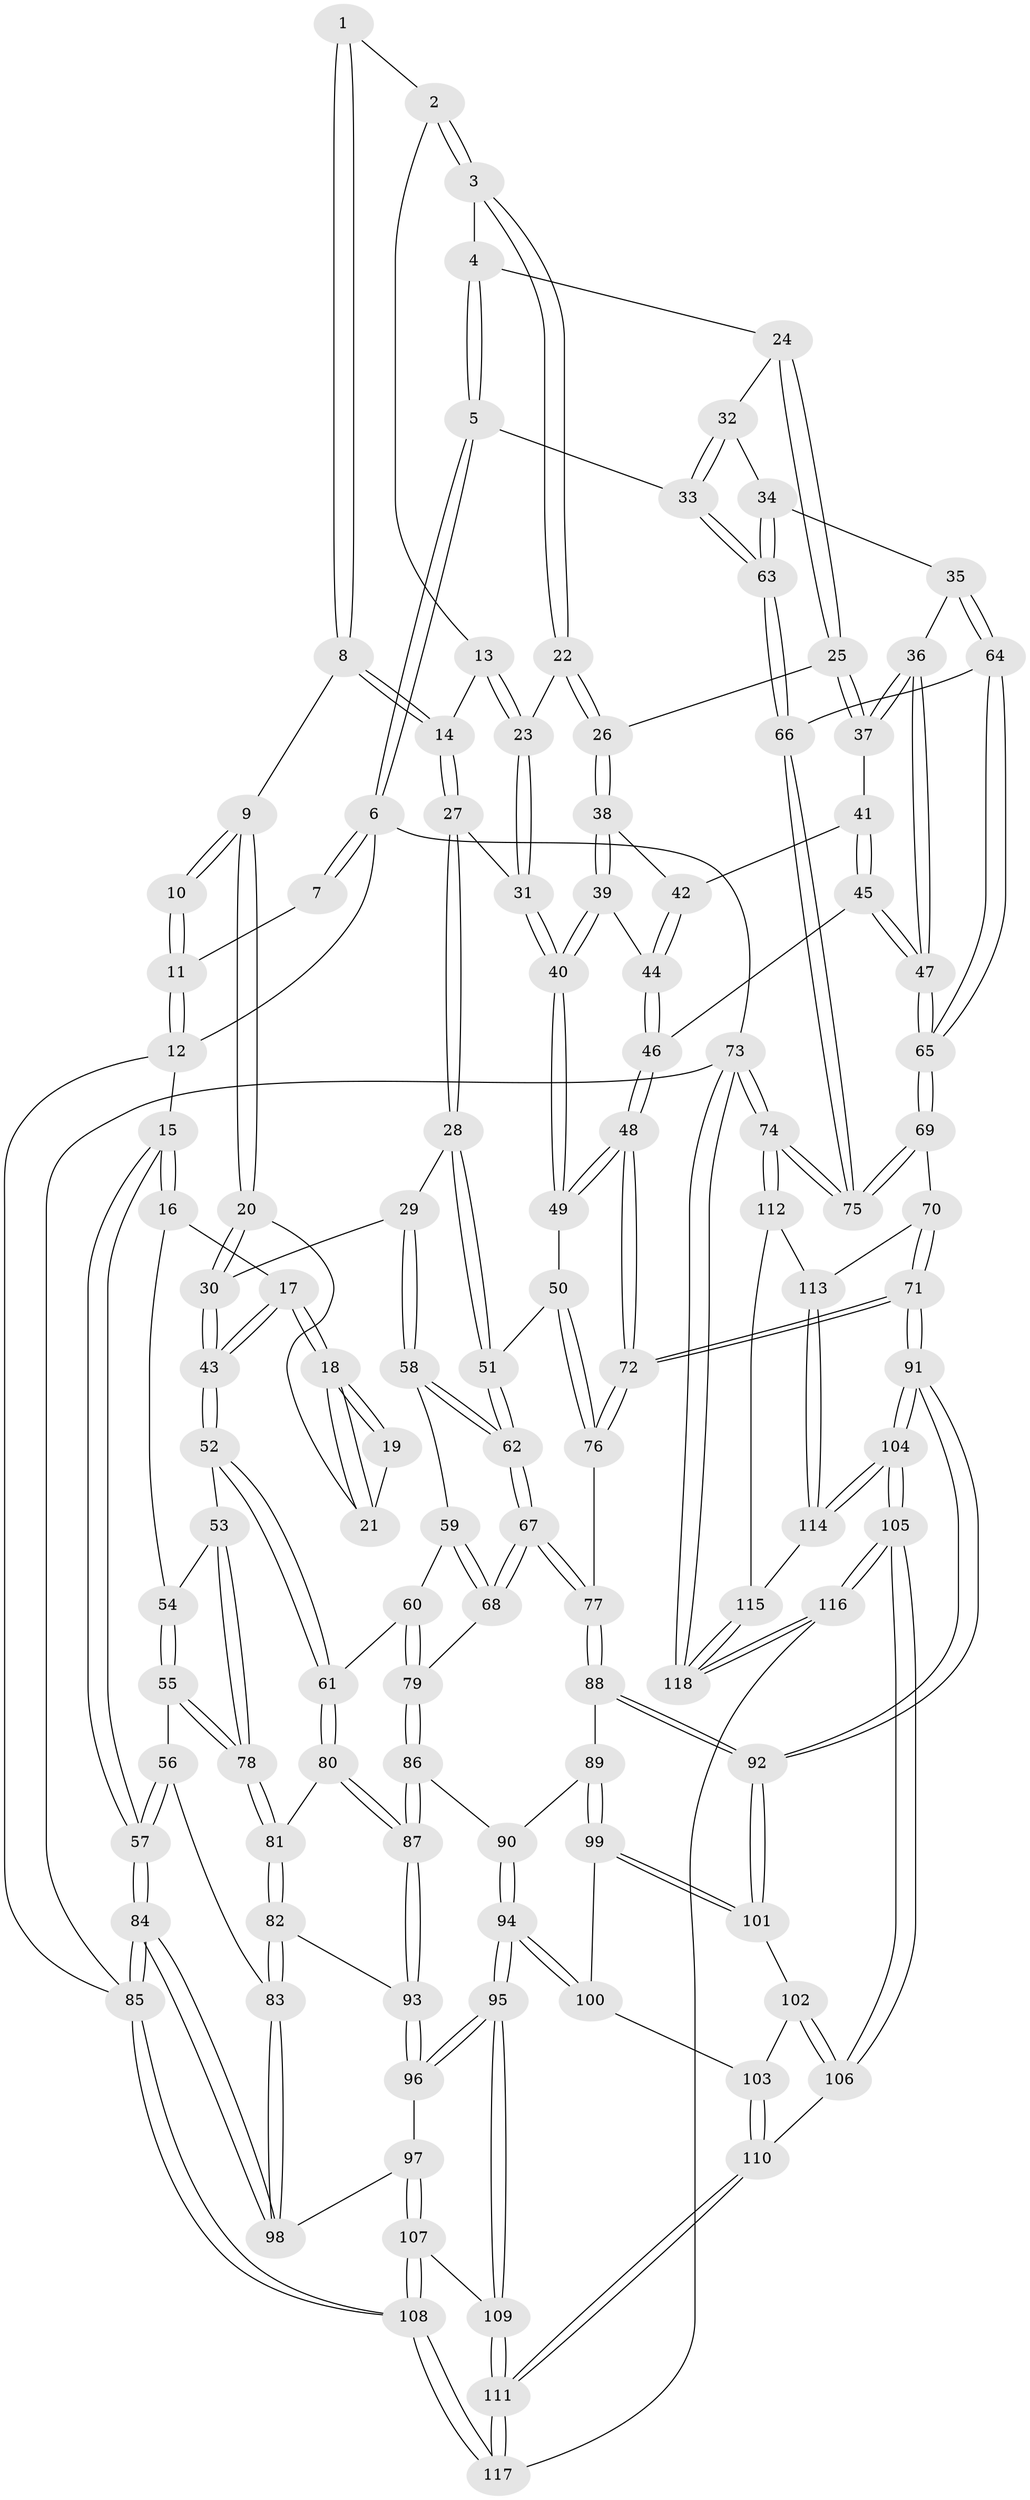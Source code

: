 // coarse degree distribution, {3: 0.3125, 5: 0.14583333333333334, 4: 0.5208333333333334, 2: 0.020833333333333332}
// Generated by graph-tools (version 1.1) at 2025/38/03/04/25 23:38:35]
// undirected, 118 vertices, 292 edges
graph export_dot {
  node [color=gray90,style=filled];
  1 [pos="+0.6306247297236367+0.033685572907603"];
  2 [pos="+0.6891516213470539+0.10702376520875474"];
  3 [pos="+0.7734704905534309+0.13968264315490755"];
  4 [pos="+0.8627579698935377+0.09412650604694907"];
  5 [pos="+1+0"];
  6 [pos="+1+0"];
  7 [pos="+0.5725872156918882+0"];
  8 [pos="+0.4741263863887715+0.18281839883180523"];
  9 [pos="+0.40737673441061056+0.12198140730043394"];
  10 [pos="+0.34946202321080855+0.023496825879944103"];
  11 [pos="+0.32029962869173917+0"];
  12 [pos="+0+0"];
  13 [pos="+0.5824304545368617+0.19682505396871885"];
  14 [pos="+0.4803029273813863+0.1932254337766635"];
  15 [pos="+0+0.17387912661264332"];
  16 [pos="+0+0.2786188659802322"];
  17 [pos="+0+0.28053530375327757"];
  18 [pos="+0.09209212030604204+0.2781308135411294"];
  19 [pos="+0.28836501334590037+0.10545855403569364"];
  20 [pos="+0.2677007844879903+0.32881331135081376"];
  21 [pos="+0.26033588098836447+0.3252042711338255"];
  22 [pos="+0.7358850481581876+0.285321238335768"];
  23 [pos="+0.6862295270651354+0.30061118942695525"];
  24 [pos="+0.8868934993800457+0.3014137312092821"];
  25 [pos="+0.828806881724716+0.347459912163097"];
  26 [pos="+0.7740645802947895+0.3182295445771414"];
  27 [pos="+0.4700298399876613+0.37249244861672426"];
  28 [pos="+0.45606216352582046+0.3809958360913623"];
  29 [pos="+0.40004380595841826+0.4021243247792235"];
  30 [pos="+0.30835587770630696+0.3712312030484855"];
  31 [pos="+0.5860082583051688+0.40136598164447607"];
  32 [pos="+0.9402600445337591+0.29454242533052755"];
  33 [pos="+1+0.19129863113578474"];
  34 [pos="+0.9278335031094846+0.45481370618567896"];
  35 [pos="+0.9091252356397392+0.4597744947064289"];
  36 [pos="+0.8963773224840305+0.45660868931713955"];
  37 [pos="+0.855635041654127+0.417643288659149"];
  38 [pos="+0.7289141736001097+0.4302815838392578"];
  39 [pos="+0.6663425870972512+0.43781981349015686"];
  40 [pos="+0.5975128528257233+0.420337087892127"];
  41 [pos="+0.7714495598175045+0.45676586026830407"];
  42 [pos="+0.7651734111977511+0.45704720480435185"];
  43 [pos="+0.2111802468054708+0.4964577998903192"];
  44 [pos="+0.7274409130437692+0.4959840045930686"];
  45 [pos="+0.7849641614363331+0.5445497367651951"];
  46 [pos="+0.7255387494368173+0.5427406718023771"];
  47 [pos="+0.8119310959878226+0.5541184721275141"];
  48 [pos="+0.6681556059241655+0.5822571373716613"];
  49 [pos="+0.6132234891734176+0.5382326237020962"];
  50 [pos="+0.5925676658356834+0.5503820642749421"];
  51 [pos="+0.5083501418829539+0.5632523374152985"];
  52 [pos="+0.20450639646771085+0.5497154937086324"];
  53 [pos="+0.1762225785496686+0.5493160177478181"];
  54 [pos="+0.04774131318405985+0.4417525855827667"];
  55 [pos="+0.060485889624802454+0.5817537217282931"];
  56 [pos="+0.048734308445570904+0.5863216898968967"];
  57 [pos="+0+0.6135551990488638"];
  58 [pos="+0.39102135650605135+0.44826997505990523"];
  59 [pos="+0.3727055561894143+0.4951454067589579"];
  60 [pos="+0.24565258841726825+0.561428585547819"];
  61 [pos="+0.2155155334361236+0.5631265596769165"];
  62 [pos="+0.4818071227950783+0.58905270702976"];
  63 [pos="+1+0.39663265655263086"];
  64 [pos="+0.9374974845504757+0.6085286794900419"];
  65 [pos="+0.8481539618402572+0.7164244202457332"];
  66 [pos="+1+0.573149541864873"];
  67 [pos="+0.4542056787421637+0.6492765380848967"];
  68 [pos="+0.38453774786351097+0.6286386046756334"];
  69 [pos="+0.8466025793455928+0.7215127078546727"];
  70 [pos="+0.813546811794162+0.7605139853159204"];
  71 [pos="+0.7101030895396667+0.771818597085011"];
  72 [pos="+0.7062408159674795+0.7628864368957856"];
  73 [pos="+1+1"];
  74 [pos="+1+1"];
  75 [pos="+1+0.7285161371646041"];
  76 [pos="+0.5500937239939733+0.6416504496288935"];
  77 [pos="+0.4544750171529478+0.6496263534596342"];
  78 [pos="+0.07826113549105823+0.5877848394720045"];
  79 [pos="+0.3795078173962534+0.6308136524105232"];
  80 [pos="+0.21409961124263865+0.6736075137588048"];
  81 [pos="+0.10085320881045562+0.6444902216345861"];
  82 [pos="+0.05767436563201099+0.7259897767536577"];
  83 [pos="+0.025295027726217084+0.7488121013429035"];
  84 [pos="+0+0.7445950658502547"];
  85 [pos="+0+1"];
  86 [pos="+0.32179254624226844+0.6872899947627651"];
  87 [pos="+0.22543118338440782+0.7046174741525258"];
  88 [pos="+0.4552966794359574+0.653293814545317"];
  89 [pos="+0.38657085127079105+0.7672150971683324"];
  90 [pos="+0.3645038823920447+0.7587654014295719"];
  91 [pos="+0.6352575219083021+0.8455995130790642"];
  92 [pos="+0.5362897741276352+0.805591421078857"];
  93 [pos="+0.22502920504497434+0.705670632499317"];
  94 [pos="+0.26307546710568325+0.841134514329691"];
  95 [pos="+0.24567378744166213+0.8476301153181783"];
  96 [pos="+0.22037106263495806+0.8185773414120904"];
  97 [pos="+0.08740492787620482+0.8358608692643001"];
  98 [pos="+0.010808150517820407+0.763306529272185"];
  99 [pos="+0.4164603149949036+0.8042957130103426"];
  100 [pos="+0.3859101650030802+0.8340795365994361"];
  101 [pos="+0.4903237072350325+0.8134492379139494"];
  102 [pos="+0.4567536770047182+0.8561579846209765"];
  103 [pos="+0.3864586559240124+0.895098730599045"];
  104 [pos="+0.6239500015327292+0.9432638692032875"];
  105 [pos="+0.6184124082205533+0.963228681059767"];
  106 [pos="+0.4314232651959115+0.915631748433832"];
  107 [pos="+0.06685411334461963+0.9511524496798341"];
  108 [pos="+0+1"];
  109 [pos="+0.26359524992511774+0.9421097748810808"];
  110 [pos="+0.37477185415327297+0.936282356354595"];
  111 [pos="+0.3070615795176072+1"];
  112 [pos="+0.9240407955432294+0.8515386794629846"];
  113 [pos="+0.8164762843501154+0.7642442446867248"];
  114 [pos="+0.8397066655392295+0.9715195812717854"];
  115 [pos="+0.8762058610982526+1"];
  116 [pos="+0.5787036175199636+1"];
  117 [pos="+0.34483038792453796+1"];
  118 [pos="+1+1"];
  1 -- 2;
  1 -- 8;
  1 -- 8;
  2 -- 3;
  2 -- 3;
  2 -- 13;
  3 -- 4;
  3 -- 22;
  3 -- 22;
  4 -- 5;
  4 -- 5;
  4 -- 24;
  5 -- 6;
  5 -- 6;
  5 -- 33;
  6 -- 7;
  6 -- 7;
  6 -- 12;
  6 -- 73;
  7 -- 11;
  8 -- 9;
  8 -- 14;
  8 -- 14;
  9 -- 10;
  9 -- 10;
  9 -- 20;
  9 -- 20;
  10 -- 11;
  10 -- 11;
  11 -- 12;
  11 -- 12;
  12 -- 15;
  12 -- 85;
  13 -- 14;
  13 -- 23;
  13 -- 23;
  14 -- 27;
  14 -- 27;
  15 -- 16;
  15 -- 16;
  15 -- 57;
  15 -- 57;
  16 -- 17;
  16 -- 54;
  17 -- 18;
  17 -- 18;
  17 -- 43;
  17 -- 43;
  18 -- 19;
  18 -- 19;
  18 -- 21;
  18 -- 21;
  19 -- 21;
  20 -- 21;
  20 -- 30;
  20 -- 30;
  22 -- 23;
  22 -- 26;
  22 -- 26;
  23 -- 31;
  23 -- 31;
  24 -- 25;
  24 -- 25;
  24 -- 32;
  25 -- 26;
  25 -- 37;
  25 -- 37;
  26 -- 38;
  26 -- 38;
  27 -- 28;
  27 -- 28;
  27 -- 31;
  28 -- 29;
  28 -- 51;
  28 -- 51;
  29 -- 30;
  29 -- 58;
  29 -- 58;
  30 -- 43;
  30 -- 43;
  31 -- 40;
  31 -- 40;
  32 -- 33;
  32 -- 33;
  32 -- 34;
  33 -- 63;
  33 -- 63;
  34 -- 35;
  34 -- 63;
  34 -- 63;
  35 -- 36;
  35 -- 64;
  35 -- 64;
  36 -- 37;
  36 -- 37;
  36 -- 47;
  36 -- 47;
  37 -- 41;
  38 -- 39;
  38 -- 39;
  38 -- 42;
  39 -- 40;
  39 -- 40;
  39 -- 44;
  40 -- 49;
  40 -- 49;
  41 -- 42;
  41 -- 45;
  41 -- 45;
  42 -- 44;
  42 -- 44;
  43 -- 52;
  43 -- 52;
  44 -- 46;
  44 -- 46;
  45 -- 46;
  45 -- 47;
  45 -- 47;
  46 -- 48;
  46 -- 48;
  47 -- 65;
  47 -- 65;
  48 -- 49;
  48 -- 49;
  48 -- 72;
  48 -- 72;
  49 -- 50;
  50 -- 51;
  50 -- 76;
  50 -- 76;
  51 -- 62;
  51 -- 62;
  52 -- 53;
  52 -- 61;
  52 -- 61;
  53 -- 54;
  53 -- 78;
  53 -- 78;
  54 -- 55;
  54 -- 55;
  55 -- 56;
  55 -- 78;
  55 -- 78;
  56 -- 57;
  56 -- 57;
  56 -- 83;
  57 -- 84;
  57 -- 84;
  58 -- 59;
  58 -- 62;
  58 -- 62;
  59 -- 60;
  59 -- 68;
  59 -- 68;
  60 -- 61;
  60 -- 79;
  60 -- 79;
  61 -- 80;
  61 -- 80;
  62 -- 67;
  62 -- 67;
  63 -- 66;
  63 -- 66;
  64 -- 65;
  64 -- 65;
  64 -- 66;
  65 -- 69;
  65 -- 69;
  66 -- 75;
  66 -- 75;
  67 -- 68;
  67 -- 68;
  67 -- 77;
  67 -- 77;
  68 -- 79;
  69 -- 70;
  69 -- 75;
  69 -- 75;
  70 -- 71;
  70 -- 71;
  70 -- 113;
  71 -- 72;
  71 -- 72;
  71 -- 91;
  71 -- 91;
  72 -- 76;
  72 -- 76;
  73 -- 74;
  73 -- 74;
  73 -- 118;
  73 -- 118;
  73 -- 85;
  74 -- 75;
  74 -- 75;
  74 -- 112;
  74 -- 112;
  76 -- 77;
  77 -- 88;
  77 -- 88;
  78 -- 81;
  78 -- 81;
  79 -- 86;
  79 -- 86;
  80 -- 81;
  80 -- 87;
  80 -- 87;
  81 -- 82;
  81 -- 82;
  82 -- 83;
  82 -- 83;
  82 -- 93;
  83 -- 98;
  83 -- 98;
  84 -- 85;
  84 -- 85;
  84 -- 98;
  84 -- 98;
  85 -- 108;
  85 -- 108;
  86 -- 87;
  86 -- 87;
  86 -- 90;
  87 -- 93;
  87 -- 93;
  88 -- 89;
  88 -- 92;
  88 -- 92;
  89 -- 90;
  89 -- 99;
  89 -- 99;
  90 -- 94;
  90 -- 94;
  91 -- 92;
  91 -- 92;
  91 -- 104;
  91 -- 104;
  92 -- 101;
  92 -- 101;
  93 -- 96;
  93 -- 96;
  94 -- 95;
  94 -- 95;
  94 -- 100;
  94 -- 100;
  95 -- 96;
  95 -- 96;
  95 -- 109;
  95 -- 109;
  96 -- 97;
  97 -- 98;
  97 -- 107;
  97 -- 107;
  99 -- 100;
  99 -- 101;
  99 -- 101;
  100 -- 103;
  101 -- 102;
  102 -- 103;
  102 -- 106;
  102 -- 106;
  103 -- 110;
  103 -- 110;
  104 -- 105;
  104 -- 105;
  104 -- 114;
  104 -- 114;
  105 -- 106;
  105 -- 106;
  105 -- 116;
  105 -- 116;
  106 -- 110;
  107 -- 108;
  107 -- 108;
  107 -- 109;
  108 -- 117;
  108 -- 117;
  109 -- 111;
  109 -- 111;
  110 -- 111;
  110 -- 111;
  111 -- 117;
  111 -- 117;
  112 -- 113;
  112 -- 115;
  113 -- 114;
  113 -- 114;
  114 -- 115;
  115 -- 118;
  115 -- 118;
  116 -- 117;
  116 -- 118;
  116 -- 118;
}

